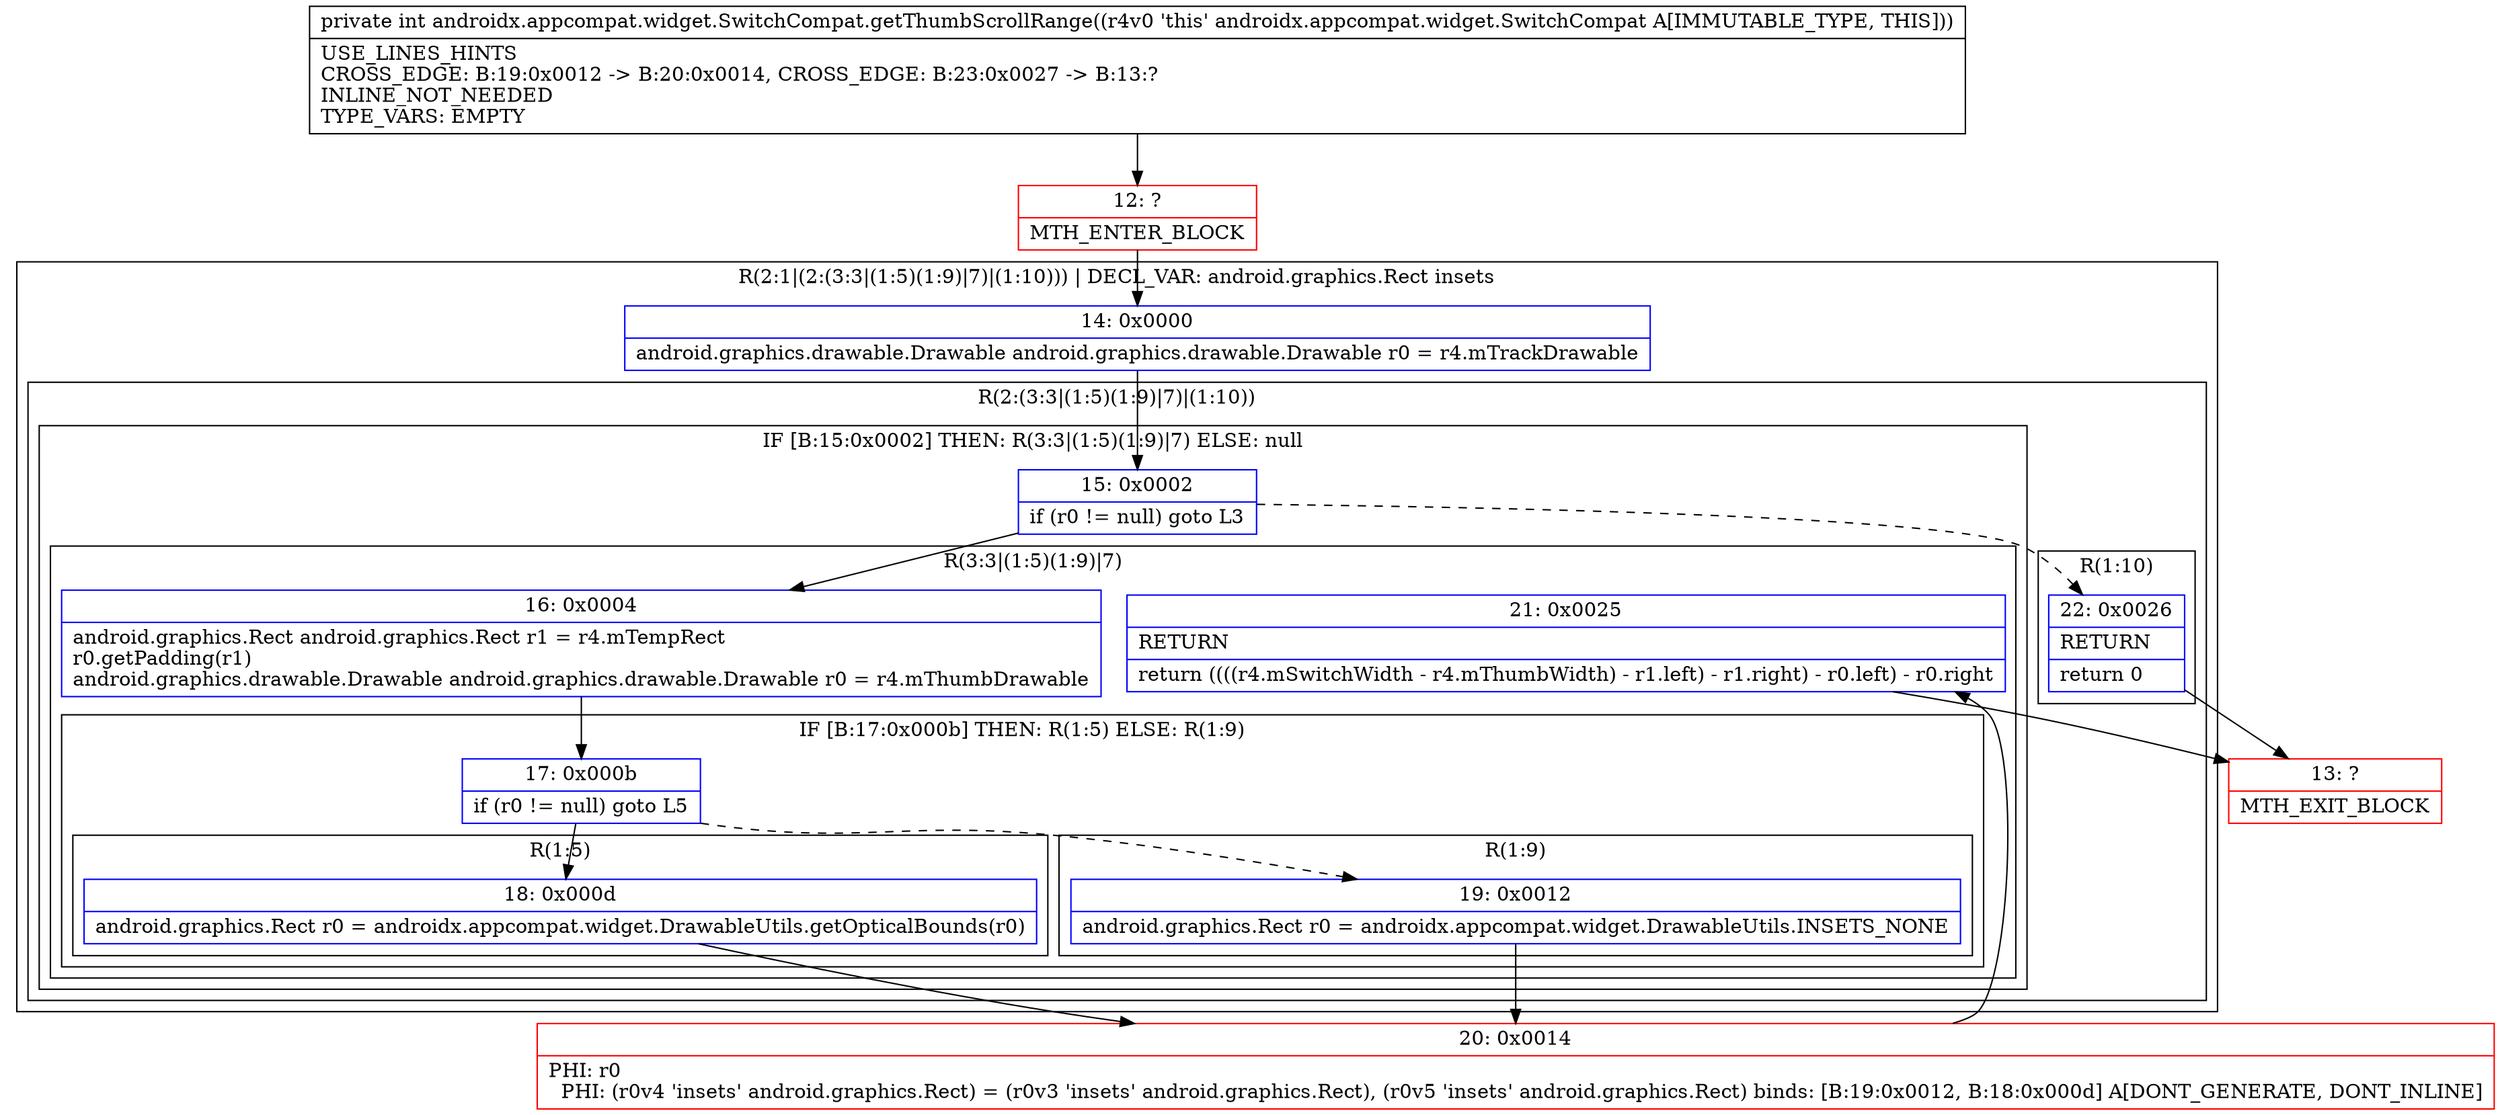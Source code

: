 digraph "CFG forandroidx.appcompat.widget.SwitchCompat.getThumbScrollRange()I" {
subgraph cluster_Region_101826662 {
label = "R(2:1|(2:(3:3|(1:5)(1:9)|7)|(1:10))) | DECL_VAR: android.graphics.Rect insets\l";
node [shape=record,color=blue];
Node_14 [shape=record,label="{14\:\ 0x0000|android.graphics.drawable.Drawable android.graphics.drawable.Drawable r0 = r4.mTrackDrawable\l}"];
subgraph cluster_Region_223731901 {
label = "R(2:(3:3|(1:5)(1:9)|7)|(1:10))";
node [shape=record,color=blue];
subgraph cluster_IfRegion_1153497060 {
label = "IF [B:15:0x0002] THEN: R(3:3|(1:5)(1:9)|7) ELSE: null";
node [shape=record,color=blue];
Node_15 [shape=record,label="{15\:\ 0x0002|if (r0 != null) goto L3\l}"];
subgraph cluster_Region_1281476485 {
label = "R(3:3|(1:5)(1:9)|7)";
node [shape=record,color=blue];
Node_16 [shape=record,label="{16\:\ 0x0004|android.graphics.Rect android.graphics.Rect r1 = r4.mTempRect\lr0.getPadding(r1)\landroid.graphics.drawable.Drawable android.graphics.drawable.Drawable r0 = r4.mThumbDrawable\l}"];
subgraph cluster_IfRegion_963387646 {
label = "IF [B:17:0x000b] THEN: R(1:5) ELSE: R(1:9)";
node [shape=record,color=blue];
Node_17 [shape=record,label="{17\:\ 0x000b|if (r0 != null) goto L5\l}"];
subgraph cluster_Region_838255941 {
label = "R(1:5)";
node [shape=record,color=blue];
Node_18 [shape=record,label="{18\:\ 0x000d|android.graphics.Rect r0 = androidx.appcompat.widget.DrawableUtils.getOpticalBounds(r0)\l}"];
}
subgraph cluster_Region_1925872456 {
label = "R(1:9)";
node [shape=record,color=blue];
Node_19 [shape=record,label="{19\:\ 0x0012|android.graphics.Rect r0 = androidx.appcompat.widget.DrawableUtils.INSETS_NONE\l}"];
}
}
Node_21 [shape=record,label="{21\:\ 0x0025|RETURN\l|return ((((r4.mSwitchWidth \- r4.mThumbWidth) \- r1.left) \- r1.right) \- r0.left) \- r0.right\l}"];
}
}
subgraph cluster_Region_928454523 {
label = "R(1:10)";
node [shape=record,color=blue];
Node_22 [shape=record,label="{22\:\ 0x0026|RETURN\l|return 0\l}"];
}
}
}
Node_12 [shape=record,color=red,label="{12\:\ ?|MTH_ENTER_BLOCK\l}"];
Node_20 [shape=record,color=red,label="{20\:\ 0x0014|PHI: r0 \l  PHI: (r0v4 'insets' android.graphics.Rect) = (r0v3 'insets' android.graphics.Rect), (r0v5 'insets' android.graphics.Rect) binds: [B:19:0x0012, B:18:0x000d] A[DONT_GENERATE, DONT_INLINE]\l}"];
Node_13 [shape=record,color=red,label="{13\:\ ?|MTH_EXIT_BLOCK\l}"];
MethodNode[shape=record,label="{private int androidx.appcompat.widget.SwitchCompat.getThumbScrollRange((r4v0 'this' androidx.appcompat.widget.SwitchCompat A[IMMUTABLE_TYPE, THIS]))  | USE_LINES_HINTS\lCROSS_EDGE: B:19:0x0012 \-\> B:20:0x0014, CROSS_EDGE: B:23:0x0027 \-\> B:13:?\lINLINE_NOT_NEEDED\lTYPE_VARS: EMPTY\l}"];
MethodNode -> Node_12;Node_14 -> Node_15;
Node_15 -> Node_16;
Node_15 -> Node_22[style=dashed];
Node_16 -> Node_17;
Node_17 -> Node_18;
Node_17 -> Node_19[style=dashed];
Node_18 -> Node_20;
Node_19 -> Node_20;
Node_21 -> Node_13;
Node_22 -> Node_13;
Node_12 -> Node_14;
Node_20 -> Node_21;
}

